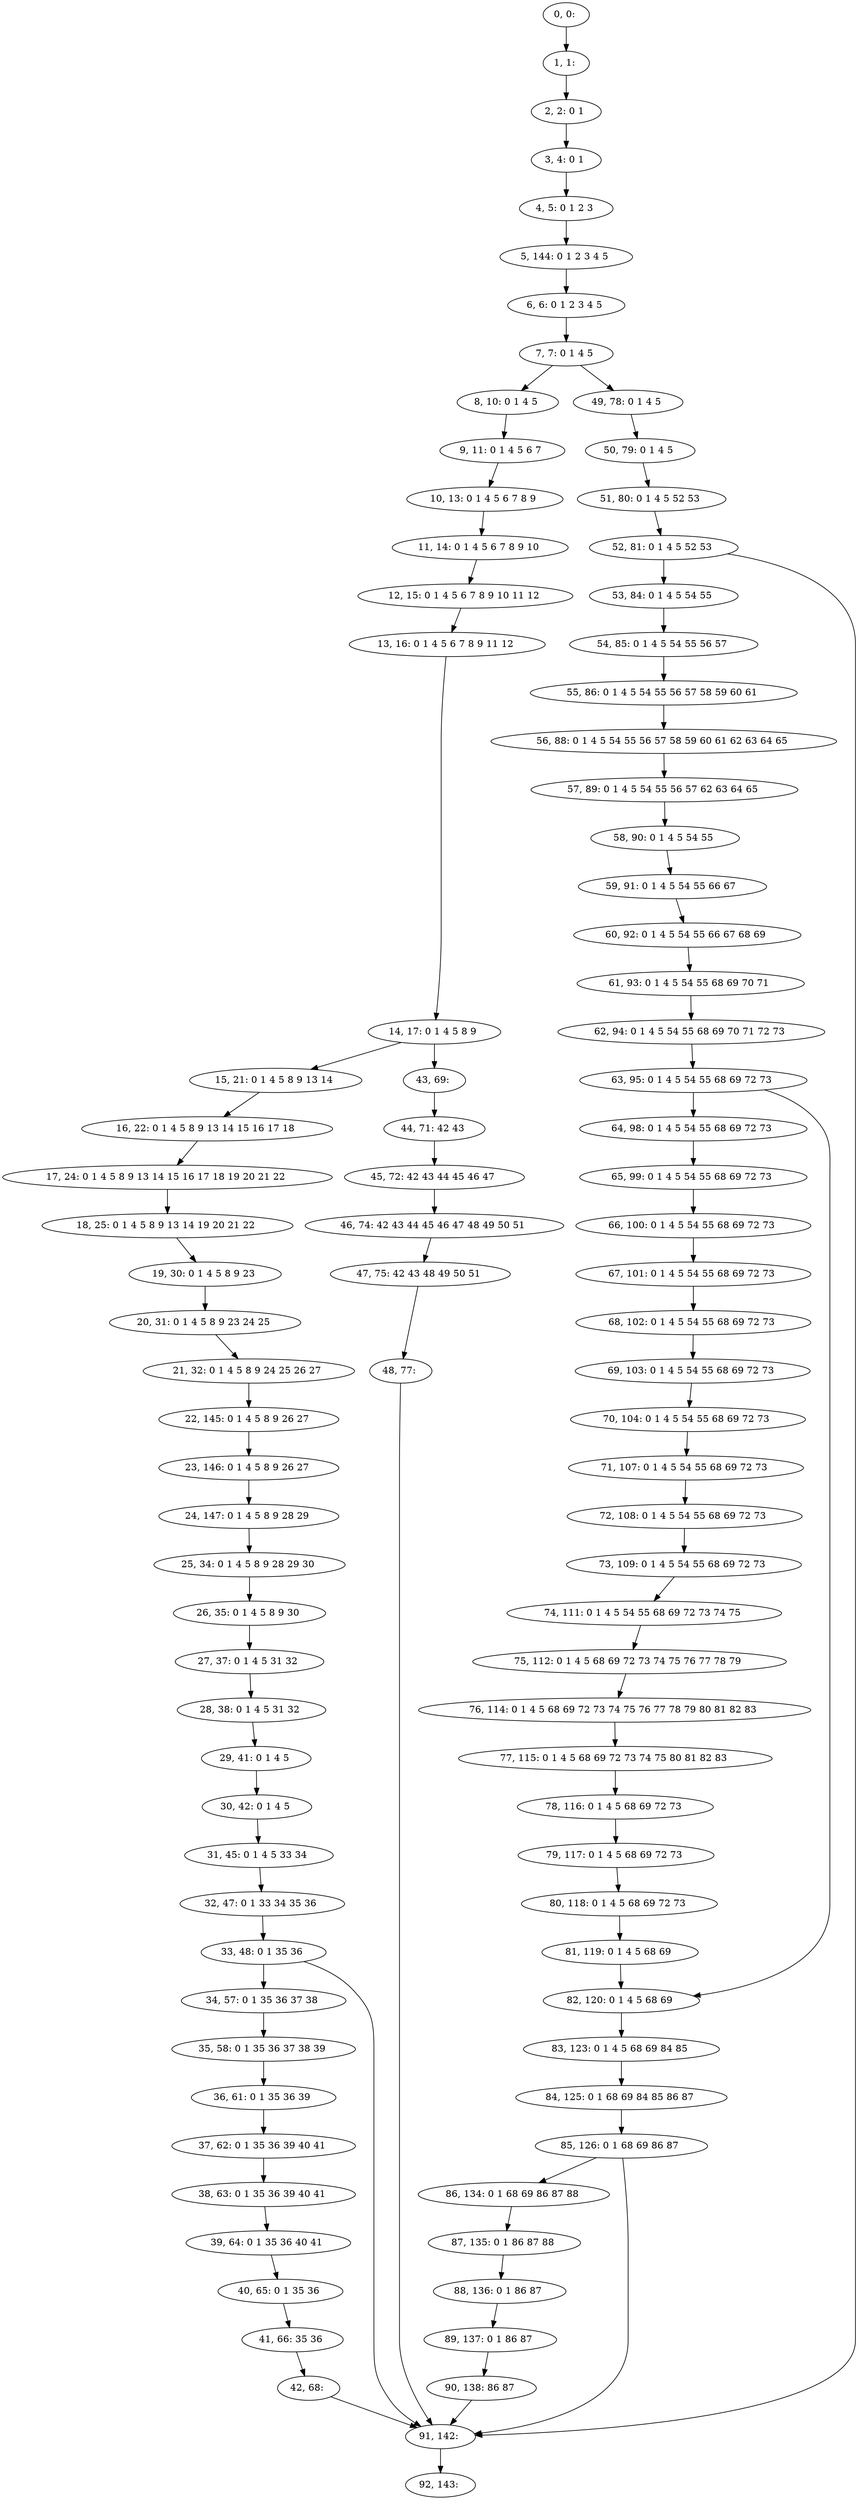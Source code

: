 digraph G {
0[label="0, 0: "];
1[label="1, 1: "];
2[label="2, 2: 0 1 "];
3[label="3, 4: 0 1 "];
4[label="4, 5: 0 1 2 3 "];
5[label="5, 144: 0 1 2 3 4 5 "];
6[label="6, 6: 0 1 2 3 4 5 "];
7[label="7, 7: 0 1 4 5 "];
8[label="8, 10: 0 1 4 5 "];
9[label="9, 11: 0 1 4 5 6 7 "];
10[label="10, 13: 0 1 4 5 6 7 8 9 "];
11[label="11, 14: 0 1 4 5 6 7 8 9 10 "];
12[label="12, 15: 0 1 4 5 6 7 8 9 10 11 12 "];
13[label="13, 16: 0 1 4 5 6 7 8 9 11 12 "];
14[label="14, 17: 0 1 4 5 8 9 "];
15[label="15, 21: 0 1 4 5 8 9 13 14 "];
16[label="16, 22: 0 1 4 5 8 9 13 14 15 16 17 18 "];
17[label="17, 24: 0 1 4 5 8 9 13 14 15 16 17 18 19 20 21 22 "];
18[label="18, 25: 0 1 4 5 8 9 13 14 19 20 21 22 "];
19[label="19, 30: 0 1 4 5 8 9 23 "];
20[label="20, 31: 0 1 4 5 8 9 23 24 25 "];
21[label="21, 32: 0 1 4 5 8 9 24 25 26 27 "];
22[label="22, 145: 0 1 4 5 8 9 26 27 "];
23[label="23, 146: 0 1 4 5 8 9 26 27 "];
24[label="24, 147: 0 1 4 5 8 9 28 29 "];
25[label="25, 34: 0 1 4 5 8 9 28 29 30 "];
26[label="26, 35: 0 1 4 5 8 9 30 "];
27[label="27, 37: 0 1 4 5 31 32 "];
28[label="28, 38: 0 1 4 5 31 32 "];
29[label="29, 41: 0 1 4 5 "];
30[label="30, 42: 0 1 4 5 "];
31[label="31, 45: 0 1 4 5 33 34 "];
32[label="32, 47: 0 1 33 34 35 36 "];
33[label="33, 48: 0 1 35 36 "];
34[label="34, 57: 0 1 35 36 37 38 "];
35[label="35, 58: 0 1 35 36 37 38 39 "];
36[label="36, 61: 0 1 35 36 39 "];
37[label="37, 62: 0 1 35 36 39 40 41 "];
38[label="38, 63: 0 1 35 36 39 40 41 "];
39[label="39, 64: 0 1 35 36 40 41 "];
40[label="40, 65: 0 1 35 36 "];
41[label="41, 66: 35 36 "];
42[label="42, 68: "];
43[label="43, 69: "];
44[label="44, 71: 42 43 "];
45[label="45, 72: 42 43 44 45 46 47 "];
46[label="46, 74: 42 43 44 45 46 47 48 49 50 51 "];
47[label="47, 75: 42 43 48 49 50 51 "];
48[label="48, 77: "];
49[label="49, 78: 0 1 4 5 "];
50[label="50, 79: 0 1 4 5 "];
51[label="51, 80: 0 1 4 5 52 53 "];
52[label="52, 81: 0 1 4 5 52 53 "];
53[label="53, 84: 0 1 4 5 54 55 "];
54[label="54, 85: 0 1 4 5 54 55 56 57 "];
55[label="55, 86: 0 1 4 5 54 55 56 57 58 59 60 61 "];
56[label="56, 88: 0 1 4 5 54 55 56 57 58 59 60 61 62 63 64 65 "];
57[label="57, 89: 0 1 4 5 54 55 56 57 62 63 64 65 "];
58[label="58, 90: 0 1 4 5 54 55 "];
59[label="59, 91: 0 1 4 5 54 55 66 67 "];
60[label="60, 92: 0 1 4 5 54 55 66 67 68 69 "];
61[label="61, 93: 0 1 4 5 54 55 68 69 70 71 "];
62[label="62, 94: 0 1 4 5 54 55 68 69 70 71 72 73 "];
63[label="63, 95: 0 1 4 5 54 55 68 69 72 73 "];
64[label="64, 98: 0 1 4 5 54 55 68 69 72 73 "];
65[label="65, 99: 0 1 4 5 54 55 68 69 72 73 "];
66[label="66, 100: 0 1 4 5 54 55 68 69 72 73 "];
67[label="67, 101: 0 1 4 5 54 55 68 69 72 73 "];
68[label="68, 102: 0 1 4 5 54 55 68 69 72 73 "];
69[label="69, 103: 0 1 4 5 54 55 68 69 72 73 "];
70[label="70, 104: 0 1 4 5 54 55 68 69 72 73 "];
71[label="71, 107: 0 1 4 5 54 55 68 69 72 73 "];
72[label="72, 108: 0 1 4 5 54 55 68 69 72 73 "];
73[label="73, 109: 0 1 4 5 54 55 68 69 72 73 "];
74[label="74, 111: 0 1 4 5 54 55 68 69 72 73 74 75 "];
75[label="75, 112: 0 1 4 5 68 69 72 73 74 75 76 77 78 79 "];
76[label="76, 114: 0 1 4 5 68 69 72 73 74 75 76 77 78 79 80 81 82 83 "];
77[label="77, 115: 0 1 4 5 68 69 72 73 74 75 80 81 82 83 "];
78[label="78, 116: 0 1 4 5 68 69 72 73 "];
79[label="79, 117: 0 1 4 5 68 69 72 73 "];
80[label="80, 118: 0 1 4 5 68 69 72 73 "];
81[label="81, 119: 0 1 4 5 68 69 "];
82[label="82, 120: 0 1 4 5 68 69 "];
83[label="83, 123: 0 1 4 5 68 69 84 85 "];
84[label="84, 125: 0 1 68 69 84 85 86 87 "];
85[label="85, 126: 0 1 68 69 86 87 "];
86[label="86, 134: 0 1 68 69 86 87 88 "];
87[label="87, 135: 0 1 86 87 88 "];
88[label="88, 136: 0 1 86 87 "];
89[label="89, 137: 0 1 86 87 "];
90[label="90, 138: 86 87 "];
91[label="91, 142: "];
92[label="92, 143: "];
0->1 ;
1->2 ;
2->3 ;
3->4 ;
4->5 ;
5->6 ;
6->7 ;
7->8 ;
7->49 ;
8->9 ;
9->10 ;
10->11 ;
11->12 ;
12->13 ;
13->14 ;
14->15 ;
14->43 ;
15->16 ;
16->17 ;
17->18 ;
18->19 ;
19->20 ;
20->21 ;
21->22 ;
22->23 ;
23->24 ;
24->25 ;
25->26 ;
26->27 ;
27->28 ;
28->29 ;
29->30 ;
30->31 ;
31->32 ;
32->33 ;
33->34 ;
33->91 ;
34->35 ;
35->36 ;
36->37 ;
37->38 ;
38->39 ;
39->40 ;
40->41 ;
41->42 ;
42->91 ;
43->44 ;
44->45 ;
45->46 ;
46->47 ;
47->48 ;
48->91 ;
49->50 ;
50->51 ;
51->52 ;
52->53 ;
52->91 ;
53->54 ;
54->55 ;
55->56 ;
56->57 ;
57->58 ;
58->59 ;
59->60 ;
60->61 ;
61->62 ;
62->63 ;
63->64 ;
63->82 ;
64->65 ;
65->66 ;
66->67 ;
67->68 ;
68->69 ;
69->70 ;
70->71 ;
71->72 ;
72->73 ;
73->74 ;
74->75 ;
75->76 ;
76->77 ;
77->78 ;
78->79 ;
79->80 ;
80->81 ;
81->82 ;
82->83 ;
83->84 ;
84->85 ;
85->86 ;
85->91 ;
86->87 ;
87->88 ;
88->89 ;
89->90 ;
90->91 ;
91->92 ;
}
